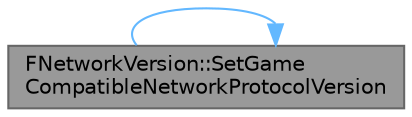 digraph "FNetworkVersion::SetGameCompatibleNetworkProtocolVersion"
{
 // INTERACTIVE_SVG=YES
 // LATEX_PDF_SIZE
  bgcolor="transparent";
  edge [fontname=Helvetica,fontsize=10,labelfontname=Helvetica,labelfontsize=10];
  node [fontname=Helvetica,fontsize=10,shape=box,height=0.2,width=0.4];
  rankdir="LR";
  Node1 [id="Node000001",label="FNetworkVersion::SetGame\lCompatibleNetworkProtocolVersion",height=0.2,width=0.4,color="gray40", fillcolor="grey60", style="filled", fontcolor="black",tooltip="Sets the game compatible network protocol version used for networking and invalidate cached values."];
  Node1 -> Node1 [id="edge1_Node000001_Node000001",color="steelblue1",style="solid",tooltip=" "];
}
